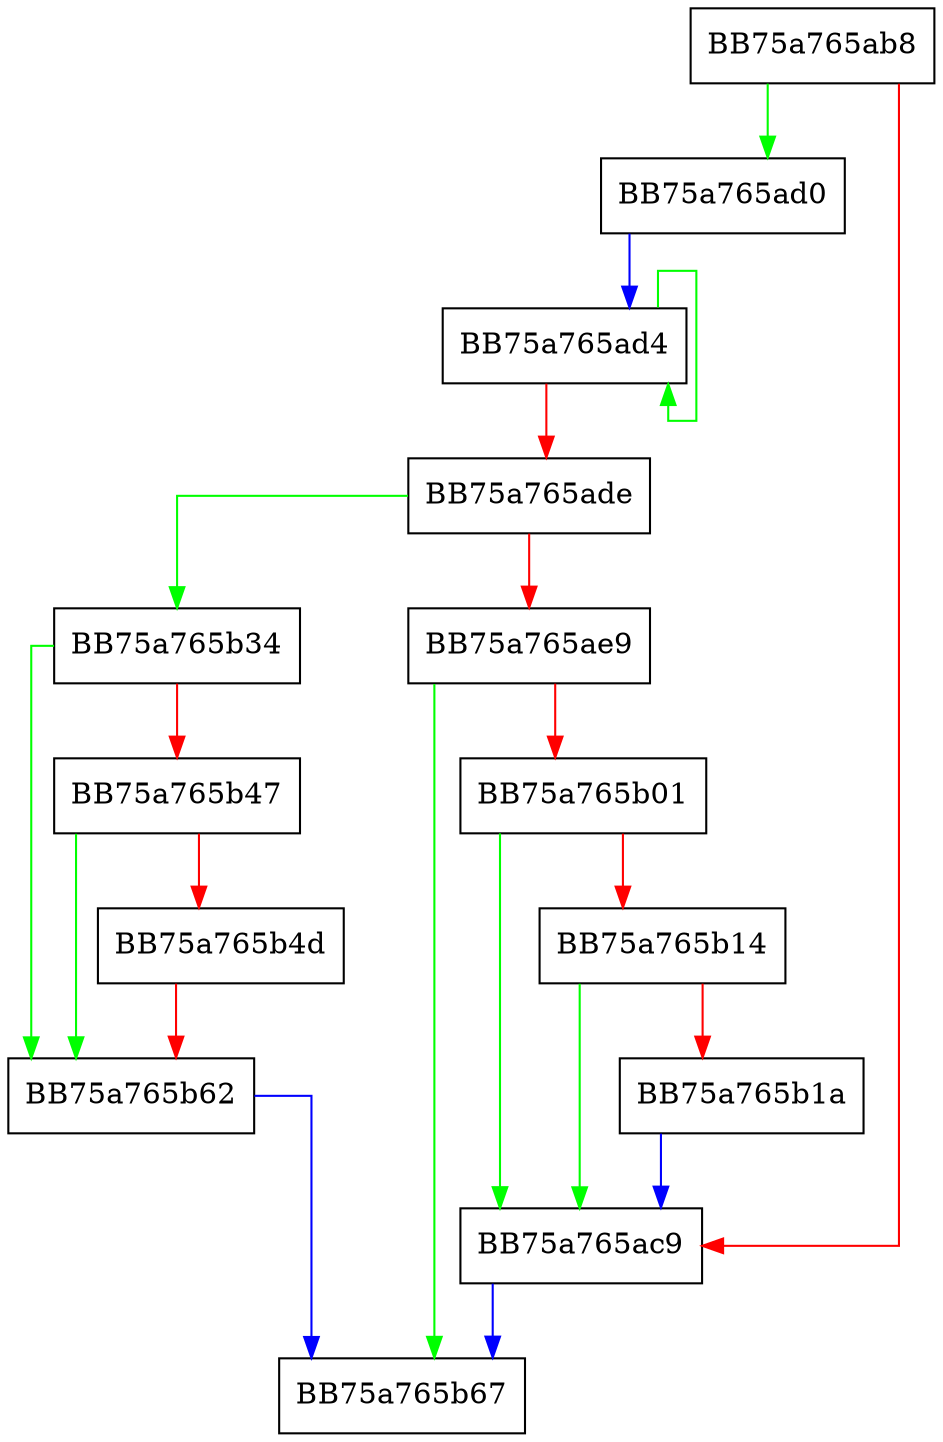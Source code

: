digraph setOfflinePath {
  node [shape="box"];
  graph [splines=ortho];
  BB75a765ab8 -> BB75a765ad0 [color="green"];
  BB75a765ab8 -> BB75a765ac9 [color="red"];
  BB75a765ac9 -> BB75a765b67 [color="blue"];
  BB75a765ad0 -> BB75a765ad4 [color="blue"];
  BB75a765ad4 -> BB75a765ad4 [color="green"];
  BB75a765ad4 -> BB75a765ade [color="red"];
  BB75a765ade -> BB75a765b34 [color="green"];
  BB75a765ade -> BB75a765ae9 [color="red"];
  BB75a765ae9 -> BB75a765b67 [color="green"];
  BB75a765ae9 -> BB75a765b01 [color="red"];
  BB75a765b01 -> BB75a765ac9 [color="green"];
  BB75a765b01 -> BB75a765b14 [color="red"];
  BB75a765b14 -> BB75a765ac9 [color="green"];
  BB75a765b14 -> BB75a765b1a [color="red"];
  BB75a765b1a -> BB75a765ac9 [color="blue"];
  BB75a765b34 -> BB75a765b62 [color="green"];
  BB75a765b34 -> BB75a765b47 [color="red"];
  BB75a765b47 -> BB75a765b62 [color="green"];
  BB75a765b47 -> BB75a765b4d [color="red"];
  BB75a765b4d -> BB75a765b62 [color="red"];
  BB75a765b62 -> BB75a765b67 [color="blue"];
}